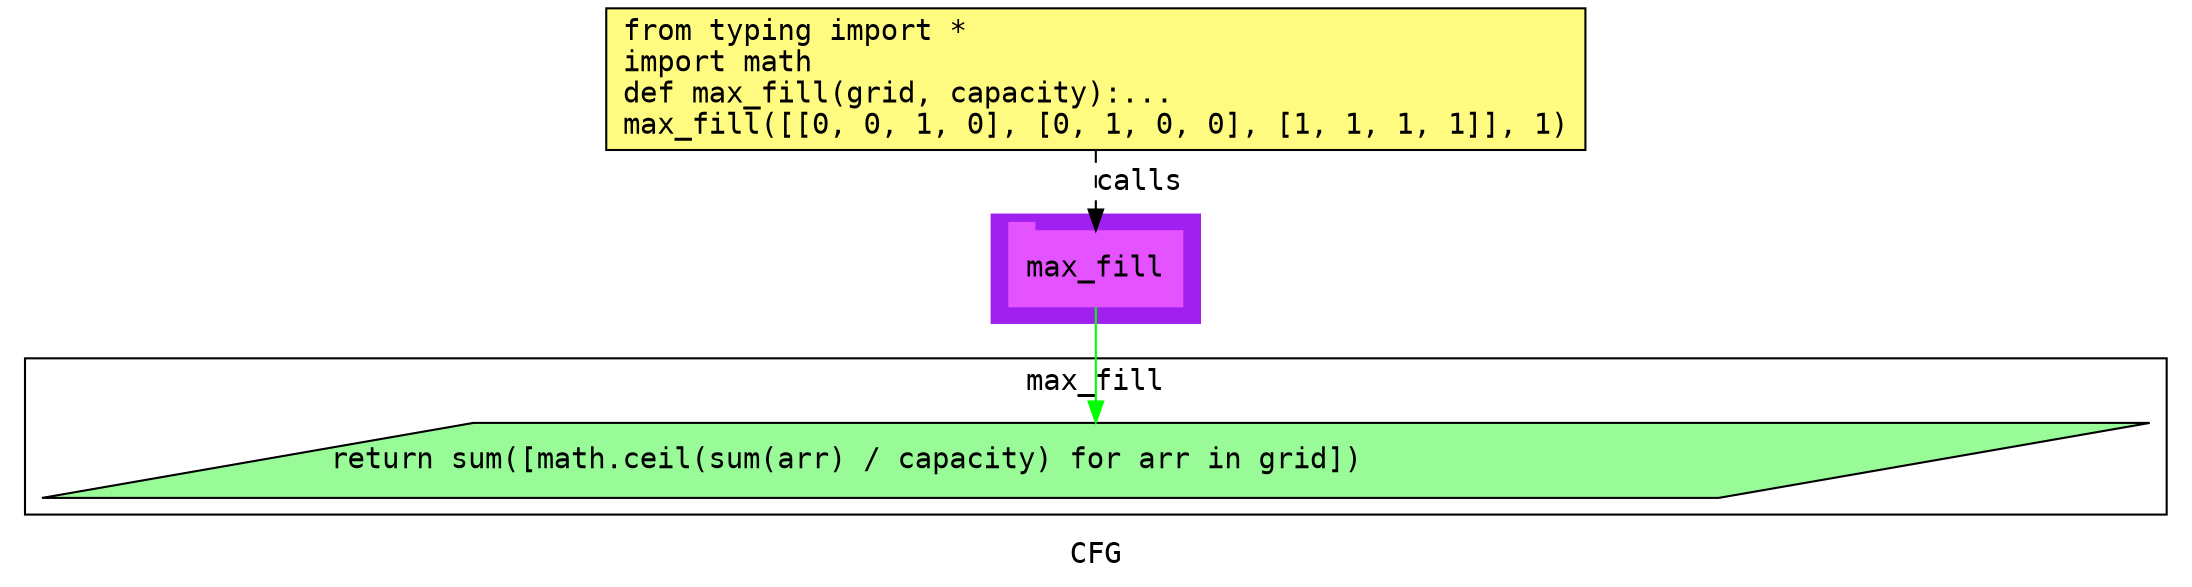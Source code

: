 digraph cluster502CFG {
	graph [bb="0,0,1008,274",
		compound=True,
		fontname="DejaVu Sans Mono",
		label=CFG,
		lheight=0.21,
		lp="504,11.5",
		lwidth=0.35,
		pack=False,
		rankdir=TB,
		ranksep=0.02
	];
	node [fontname="DejaVu Sans Mono",
		label="\N"
	];
	edge [fontname="DejaVu Sans Mono"];
	subgraph cluster_1 {
		graph [bb="454,123,554,175",
			color=purple,
			compound=true,
			fontname="DejaVu Sans Mono",
			label="",
			rankdir=TB,
			ranksep=0.02,
			shape=tab,
			style=filled
		];
		node [fontname="DejaVu Sans Mono"];
		edge [fontname="DejaVu Sans Mono"];
		6	[color="#E552FF",
			height=0.5,
			label=max_fill,
			linenum="[6]",
			pos="504,149",
			shape=tab,
			style=filled,
			width=1.1528];
	}
	subgraph cluster0max_fill {
		graph [bb="8,31,1000,106",
			compound=True,
			fontname="DejaVu Sans Mono",
			label=max_fill,
			lheight=0.21,
			lp="504,94.5",
			lwidth=0.93,
			pack=False,
			rankdir=TB,
			ranksep=0.02
		];
		node [fontname="DejaVu Sans Mono"];
		edge [fontname="DejaVu Sans Mono"];
		3	[fillcolor="#98fb98",
			height=0.5,
			label="return sum([math.ceil(sum(arr) / capacity) for arr in grid])\l",
			linenum="[4]",
			pos="504,57",
			shape=parallelogram,
			style="filled,solid",
			width=13.553];
	}
	1	[fillcolor="#FFFB81",
		height=0.94444,
		label="from typing import *\limport math\ldef max_fill(grid, capacity):...\lmax_fill([[0, 0, 1, 0], [0, 1, 0, 0], [1, 1, 1, 1]], 1)\l",
		linenum="[1]",
		pos="504,240",
		shape=rectangle,
		style="filled,solid",
		width=6.5278];
	1 -> 6	[label=calls,
		lp="525,190.5",
		pos="e,504,167.44 504,205.86 504,196.58 504,186.6 504,177.68",
		style=dashed];
	6 -> 3	[color=green,
		pos="e,504,75.3 504,130.65 504,117.82 504,100.11 504,85.381"];
}
